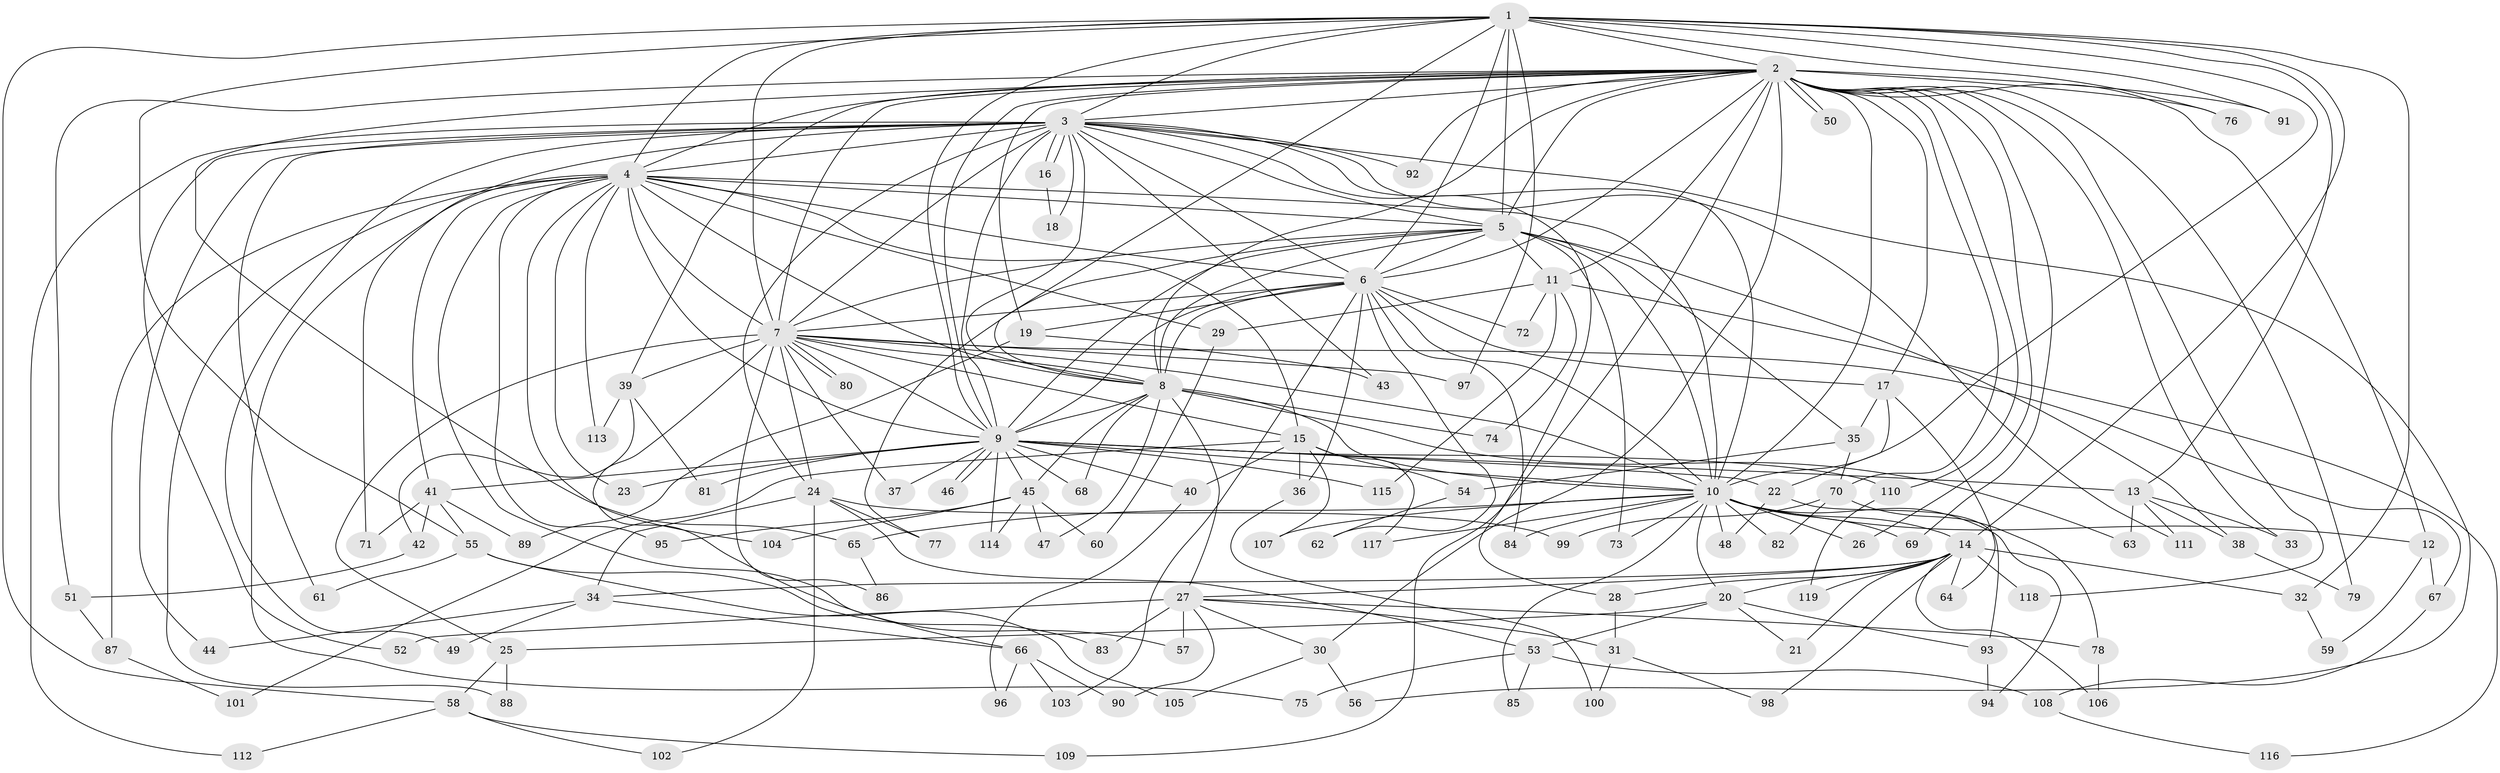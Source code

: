 // coarse degree distribution, {28: 0.021739130434782608, 22: 0.010869565217391304, 18: 0.010869565217391304, 14: 0.021739130434782608, 19: 0.010869565217391304, 21: 0.010869565217391304, 8: 0.010869565217391304, 4: 0.05434782608695652, 6: 0.043478260869565216, 13: 0.010869565217391304, 1: 0.010869565217391304, 7: 0.03260869565217391, 2: 0.5760869565217391, 5: 0.05434782608695652, 10: 0.010869565217391304, 9: 0.010869565217391304, 3: 0.09782608695652174}
// Generated by graph-tools (version 1.1) at 2025/23/03/03/25 07:23:43]
// undirected, 119 vertices, 263 edges
graph export_dot {
graph [start="1"]
  node [color=gray90,style=filled];
  1;
  2;
  3;
  4;
  5;
  6;
  7;
  8;
  9;
  10;
  11;
  12;
  13;
  14;
  15;
  16;
  17;
  18;
  19;
  20;
  21;
  22;
  23;
  24;
  25;
  26;
  27;
  28;
  29;
  30;
  31;
  32;
  33;
  34;
  35;
  36;
  37;
  38;
  39;
  40;
  41;
  42;
  43;
  44;
  45;
  46;
  47;
  48;
  49;
  50;
  51;
  52;
  53;
  54;
  55;
  56;
  57;
  58;
  59;
  60;
  61;
  62;
  63;
  64;
  65;
  66;
  67;
  68;
  69;
  70;
  71;
  72;
  73;
  74;
  75;
  76;
  77;
  78;
  79;
  80;
  81;
  82;
  83;
  84;
  85;
  86;
  87;
  88;
  89;
  90;
  91;
  92;
  93;
  94;
  95;
  96;
  97;
  98;
  99;
  100;
  101;
  102;
  103;
  104;
  105;
  106;
  107;
  108;
  109;
  110;
  111;
  112;
  113;
  114;
  115;
  116;
  117;
  118;
  119;
  1 -- 2;
  1 -- 3;
  1 -- 4;
  1 -- 5;
  1 -- 6;
  1 -- 7;
  1 -- 8;
  1 -- 9;
  1 -- 10;
  1 -- 13;
  1 -- 14;
  1 -- 32;
  1 -- 55;
  1 -- 58;
  1 -- 76;
  1 -- 91;
  1 -- 97;
  2 -- 3;
  2 -- 4;
  2 -- 5;
  2 -- 6;
  2 -- 7;
  2 -- 8;
  2 -- 9;
  2 -- 10;
  2 -- 11;
  2 -- 12;
  2 -- 17;
  2 -- 19;
  2 -- 26;
  2 -- 30;
  2 -- 33;
  2 -- 39;
  2 -- 50;
  2 -- 50;
  2 -- 51;
  2 -- 65;
  2 -- 69;
  2 -- 70;
  2 -- 76;
  2 -- 79;
  2 -- 91;
  2 -- 92;
  2 -- 109;
  2 -- 110;
  2 -- 118;
  3 -- 4;
  3 -- 5;
  3 -- 6;
  3 -- 7;
  3 -- 8;
  3 -- 9;
  3 -- 10;
  3 -- 16;
  3 -- 16;
  3 -- 18;
  3 -- 24;
  3 -- 28;
  3 -- 43;
  3 -- 44;
  3 -- 49;
  3 -- 52;
  3 -- 56;
  3 -- 61;
  3 -- 71;
  3 -- 92;
  3 -- 111;
  3 -- 112;
  4 -- 5;
  4 -- 6;
  4 -- 7;
  4 -- 8;
  4 -- 9;
  4 -- 10;
  4 -- 15;
  4 -- 23;
  4 -- 29;
  4 -- 41;
  4 -- 57;
  4 -- 75;
  4 -- 87;
  4 -- 88;
  4 -- 95;
  4 -- 104;
  4 -- 113;
  5 -- 6;
  5 -- 7;
  5 -- 8;
  5 -- 9;
  5 -- 10;
  5 -- 11;
  5 -- 35;
  5 -- 38;
  5 -- 73;
  5 -- 77;
  6 -- 7;
  6 -- 8;
  6 -- 9;
  6 -- 10;
  6 -- 17;
  6 -- 19;
  6 -- 36;
  6 -- 62;
  6 -- 72;
  6 -- 84;
  6 -- 103;
  7 -- 8;
  7 -- 9;
  7 -- 10;
  7 -- 15;
  7 -- 24;
  7 -- 25;
  7 -- 37;
  7 -- 39;
  7 -- 66;
  7 -- 67;
  7 -- 80;
  7 -- 80;
  7 -- 86;
  7 -- 97;
  8 -- 9;
  8 -- 10;
  8 -- 27;
  8 -- 45;
  8 -- 47;
  8 -- 63;
  8 -- 68;
  8 -- 74;
  9 -- 10;
  9 -- 13;
  9 -- 22;
  9 -- 23;
  9 -- 37;
  9 -- 40;
  9 -- 41;
  9 -- 45;
  9 -- 46;
  9 -- 46;
  9 -- 68;
  9 -- 81;
  9 -- 110;
  9 -- 114;
  9 -- 115;
  10 -- 12;
  10 -- 14;
  10 -- 20;
  10 -- 26;
  10 -- 48;
  10 -- 65;
  10 -- 69;
  10 -- 73;
  10 -- 82;
  10 -- 84;
  10 -- 85;
  10 -- 94;
  10 -- 107;
  10 -- 117;
  11 -- 29;
  11 -- 72;
  11 -- 74;
  11 -- 115;
  11 -- 116;
  12 -- 59;
  12 -- 67;
  13 -- 33;
  13 -- 38;
  13 -- 63;
  13 -- 111;
  14 -- 20;
  14 -- 21;
  14 -- 27;
  14 -- 28;
  14 -- 32;
  14 -- 34;
  14 -- 64;
  14 -- 98;
  14 -- 106;
  14 -- 118;
  14 -- 119;
  15 -- 36;
  15 -- 40;
  15 -- 54;
  15 -- 101;
  15 -- 107;
  15 -- 117;
  16 -- 18;
  17 -- 22;
  17 -- 35;
  17 -- 64;
  19 -- 43;
  19 -- 89;
  20 -- 21;
  20 -- 25;
  20 -- 53;
  20 -- 93;
  22 -- 48;
  22 -- 93;
  24 -- 34;
  24 -- 53;
  24 -- 77;
  24 -- 99;
  24 -- 102;
  25 -- 58;
  25 -- 88;
  27 -- 30;
  27 -- 31;
  27 -- 52;
  27 -- 57;
  27 -- 78;
  27 -- 83;
  27 -- 90;
  28 -- 31;
  29 -- 60;
  30 -- 56;
  30 -- 105;
  31 -- 98;
  31 -- 100;
  32 -- 59;
  34 -- 44;
  34 -- 49;
  34 -- 66;
  35 -- 54;
  35 -- 70;
  36 -- 100;
  38 -- 79;
  39 -- 42;
  39 -- 81;
  39 -- 113;
  40 -- 96;
  41 -- 42;
  41 -- 55;
  41 -- 71;
  41 -- 89;
  42 -- 51;
  45 -- 47;
  45 -- 60;
  45 -- 95;
  45 -- 104;
  45 -- 114;
  51 -- 87;
  53 -- 75;
  53 -- 85;
  53 -- 108;
  54 -- 62;
  55 -- 61;
  55 -- 83;
  55 -- 105;
  58 -- 102;
  58 -- 109;
  58 -- 112;
  65 -- 86;
  66 -- 90;
  66 -- 96;
  66 -- 103;
  67 -- 108;
  70 -- 78;
  70 -- 82;
  70 -- 99;
  78 -- 106;
  87 -- 101;
  93 -- 94;
  108 -- 116;
  110 -- 119;
}
